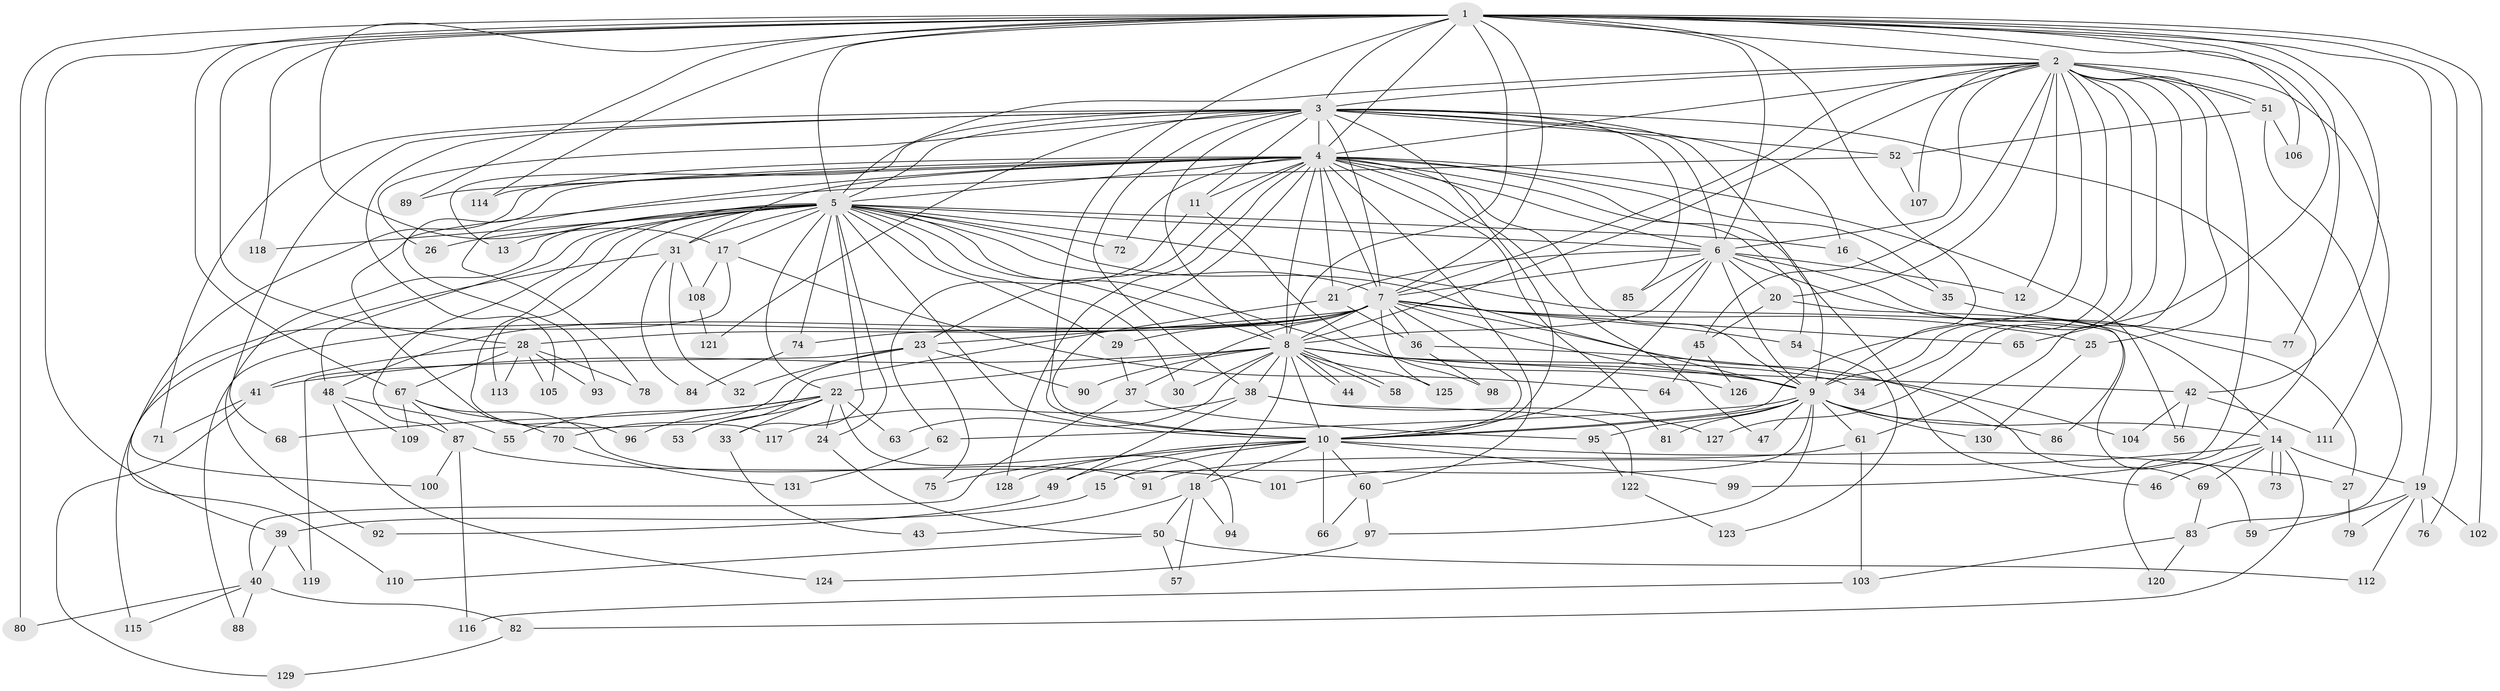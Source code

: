 // Generated by graph-tools (version 1.1) at 2025/34/03/09/25 02:34:38]
// undirected, 131 vertices, 287 edges
graph export_dot {
graph [start="1"]
  node [color=gray90,style=filled];
  1;
  2;
  3;
  4;
  5;
  6;
  7;
  8;
  9;
  10;
  11;
  12;
  13;
  14;
  15;
  16;
  17;
  18;
  19;
  20;
  21;
  22;
  23;
  24;
  25;
  26;
  27;
  28;
  29;
  30;
  31;
  32;
  33;
  34;
  35;
  36;
  37;
  38;
  39;
  40;
  41;
  42;
  43;
  44;
  45;
  46;
  47;
  48;
  49;
  50;
  51;
  52;
  53;
  54;
  55;
  56;
  57;
  58;
  59;
  60;
  61;
  62;
  63;
  64;
  65;
  66;
  67;
  68;
  69;
  70;
  71;
  72;
  73;
  74;
  75;
  76;
  77;
  78;
  79;
  80;
  81;
  82;
  83;
  84;
  85;
  86;
  87;
  88;
  89;
  90;
  91;
  92;
  93;
  94;
  95;
  96;
  97;
  98;
  99;
  100;
  101;
  102;
  103;
  104;
  105;
  106;
  107;
  108;
  109;
  110;
  111;
  112;
  113;
  114;
  115;
  116;
  117;
  118;
  119;
  120;
  121;
  122;
  123;
  124;
  125;
  126;
  127;
  128;
  129;
  130;
  131;
  1 -- 2;
  1 -- 3;
  1 -- 4;
  1 -- 5;
  1 -- 6;
  1 -- 7;
  1 -- 8;
  1 -- 9;
  1 -- 10;
  1 -- 17;
  1 -- 19;
  1 -- 28;
  1 -- 39;
  1 -- 42;
  1 -- 65;
  1 -- 67;
  1 -- 76;
  1 -- 77;
  1 -- 80;
  1 -- 89;
  1 -- 102;
  1 -- 106;
  1 -- 114;
  1 -- 118;
  2 -- 3;
  2 -- 4;
  2 -- 5;
  2 -- 6;
  2 -- 7;
  2 -- 8;
  2 -- 9;
  2 -- 10;
  2 -- 12;
  2 -- 20;
  2 -- 25;
  2 -- 34;
  2 -- 45;
  2 -- 51;
  2 -- 51;
  2 -- 61;
  2 -- 99;
  2 -- 107;
  2 -- 111;
  2 -- 127;
  3 -- 4;
  3 -- 5;
  3 -- 6;
  3 -- 7;
  3 -- 8;
  3 -- 9;
  3 -- 10;
  3 -- 11;
  3 -- 13;
  3 -- 16;
  3 -- 26;
  3 -- 38;
  3 -- 52;
  3 -- 68;
  3 -- 71;
  3 -- 85;
  3 -- 105;
  3 -- 120;
  3 -- 121;
  4 -- 5;
  4 -- 6;
  4 -- 7;
  4 -- 8;
  4 -- 9;
  4 -- 10;
  4 -- 11;
  4 -- 21;
  4 -- 23;
  4 -- 31;
  4 -- 35;
  4 -- 46;
  4 -- 47;
  4 -- 54;
  4 -- 56;
  4 -- 60;
  4 -- 72;
  4 -- 78;
  4 -- 81;
  4 -- 89;
  4 -- 93;
  4 -- 100;
  4 -- 114;
  4 -- 128;
  5 -- 6;
  5 -- 7;
  5 -- 8;
  5 -- 9;
  5 -- 10;
  5 -- 13;
  5 -- 16;
  5 -- 17;
  5 -- 22;
  5 -- 24;
  5 -- 26;
  5 -- 29;
  5 -- 30;
  5 -- 31;
  5 -- 33;
  5 -- 48;
  5 -- 59;
  5 -- 72;
  5 -- 74;
  5 -- 87;
  5 -- 92;
  5 -- 113;
  5 -- 117;
  5 -- 118;
  5 -- 126;
  6 -- 7;
  6 -- 8;
  6 -- 9;
  6 -- 10;
  6 -- 12;
  6 -- 14;
  6 -- 20;
  6 -- 21;
  6 -- 27;
  6 -- 85;
  7 -- 8;
  7 -- 9;
  7 -- 10;
  7 -- 23;
  7 -- 25;
  7 -- 28;
  7 -- 29;
  7 -- 36;
  7 -- 37;
  7 -- 48;
  7 -- 54;
  7 -- 65;
  7 -- 69;
  7 -- 74;
  7 -- 88;
  7 -- 125;
  8 -- 9;
  8 -- 10;
  8 -- 18;
  8 -- 22;
  8 -- 30;
  8 -- 34;
  8 -- 38;
  8 -- 41;
  8 -- 42;
  8 -- 44;
  8 -- 44;
  8 -- 58;
  8 -- 58;
  8 -- 63;
  8 -- 90;
  8 -- 125;
  9 -- 10;
  9 -- 14;
  9 -- 15;
  9 -- 47;
  9 -- 61;
  9 -- 62;
  9 -- 81;
  9 -- 86;
  9 -- 95;
  9 -- 97;
  9 -- 130;
  10 -- 15;
  10 -- 18;
  10 -- 27;
  10 -- 49;
  10 -- 60;
  10 -- 66;
  10 -- 75;
  10 -- 99;
  10 -- 128;
  11 -- 62;
  11 -- 98;
  14 -- 19;
  14 -- 46;
  14 -- 69;
  14 -- 73;
  14 -- 73;
  14 -- 82;
  14 -- 101;
  15 -- 39;
  16 -- 35;
  17 -- 64;
  17 -- 108;
  17 -- 115;
  18 -- 43;
  18 -- 50;
  18 -- 57;
  18 -- 94;
  19 -- 59;
  19 -- 76;
  19 -- 79;
  19 -- 102;
  19 -- 112;
  20 -- 45;
  20 -- 86;
  21 -- 36;
  21 -- 53;
  22 -- 24;
  22 -- 33;
  22 -- 53;
  22 -- 55;
  22 -- 63;
  22 -- 68;
  22 -- 94;
  22 -- 96;
  23 -- 32;
  23 -- 70;
  23 -- 75;
  23 -- 90;
  23 -- 119;
  24 -- 50;
  25 -- 130;
  27 -- 79;
  28 -- 41;
  28 -- 67;
  28 -- 78;
  28 -- 93;
  28 -- 105;
  28 -- 113;
  29 -- 37;
  31 -- 32;
  31 -- 84;
  31 -- 108;
  31 -- 110;
  33 -- 43;
  35 -- 77;
  36 -- 98;
  36 -- 104;
  37 -- 40;
  37 -- 95;
  38 -- 49;
  38 -- 117;
  38 -- 122;
  38 -- 127;
  39 -- 40;
  39 -- 119;
  40 -- 80;
  40 -- 82;
  40 -- 88;
  40 -- 115;
  41 -- 71;
  41 -- 129;
  42 -- 56;
  42 -- 104;
  42 -- 111;
  45 -- 64;
  45 -- 126;
  48 -- 55;
  48 -- 109;
  48 -- 124;
  49 -- 92;
  50 -- 57;
  50 -- 110;
  50 -- 112;
  51 -- 52;
  51 -- 83;
  51 -- 106;
  52 -- 96;
  52 -- 107;
  54 -- 123;
  60 -- 66;
  60 -- 97;
  61 -- 91;
  61 -- 103;
  62 -- 131;
  67 -- 70;
  67 -- 87;
  67 -- 91;
  67 -- 109;
  69 -- 83;
  70 -- 131;
  74 -- 84;
  82 -- 129;
  83 -- 103;
  83 -- 120;
  87 -- 100;
  87 -- 101;
  87 -- 116;
  95 -- 122;
  97 -- 124;
  103 -- 116;
  108 -- 121;
  122 -- 123;
}
